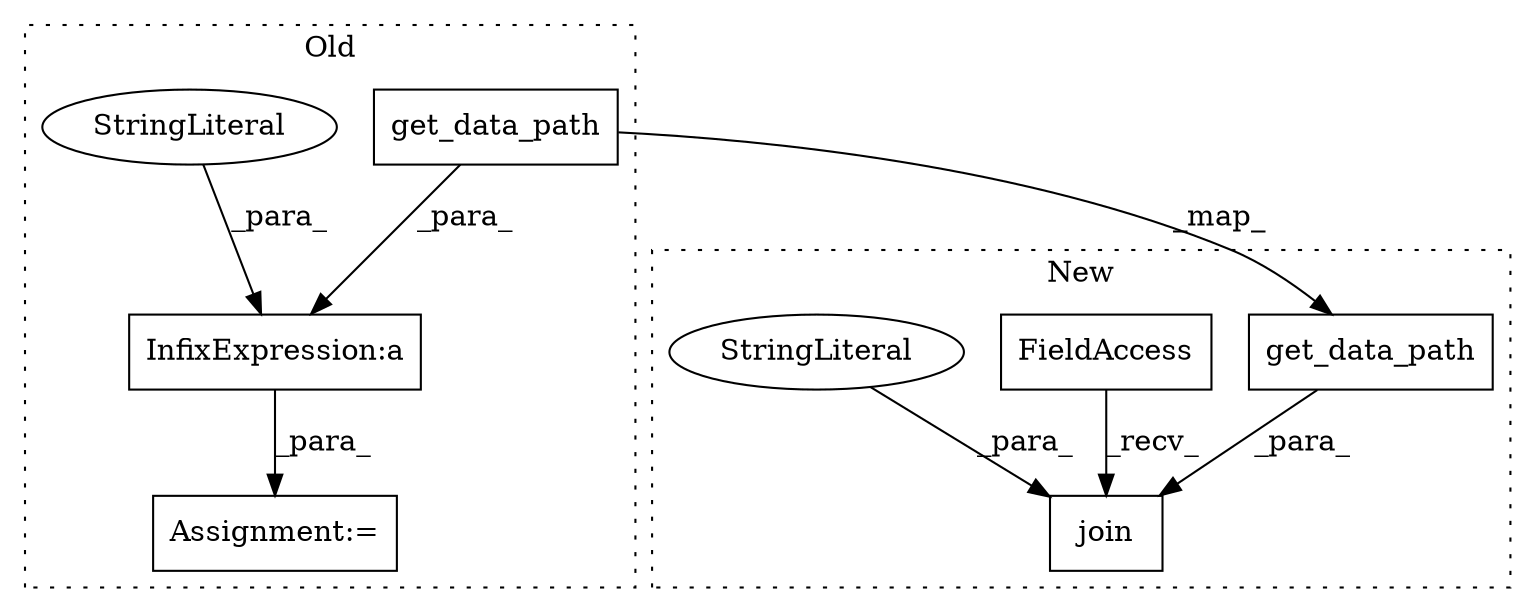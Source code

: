 digraph G {
subgraph cluster0 {
1 [label="get_data_path" a="32" s="417" l="15" shape="box"];
3 [label="InfixExpression:a" a="27" s="432" l="3" shape="box"];
6 [label="StringLiteral" a="45" s="435" l="27" shape="ellipse"];
7 [label="Assignment:=" a="7" s="404" l="1" shape="box"];
label = "Old";
style="dotted";
}
subgraph cluster1 {
2 [label="get_data_path" a="32" s="447" l="15" shape="box"];
4 [label="join" a="32" s="431,489" l="5,1" shape="box"];
5 [label="FieldAccess" a="22" s="423" l="7" shape="box"];
8 [label="StringLiteral" a="45" s="463" l="26" shape="ellipse"];
label = "New";
style="dotted";
}
1 -> 3 [label="_para_"];
1 -> 2 [label="_map_"];
2 -> 4 [label="_para_"];
3 -> 7 [label="_para_"];
5 -> 4 [label="_recv_"];
6 -> 3 [label="_para_"];
8 -> 4 [label="_para_"];
}